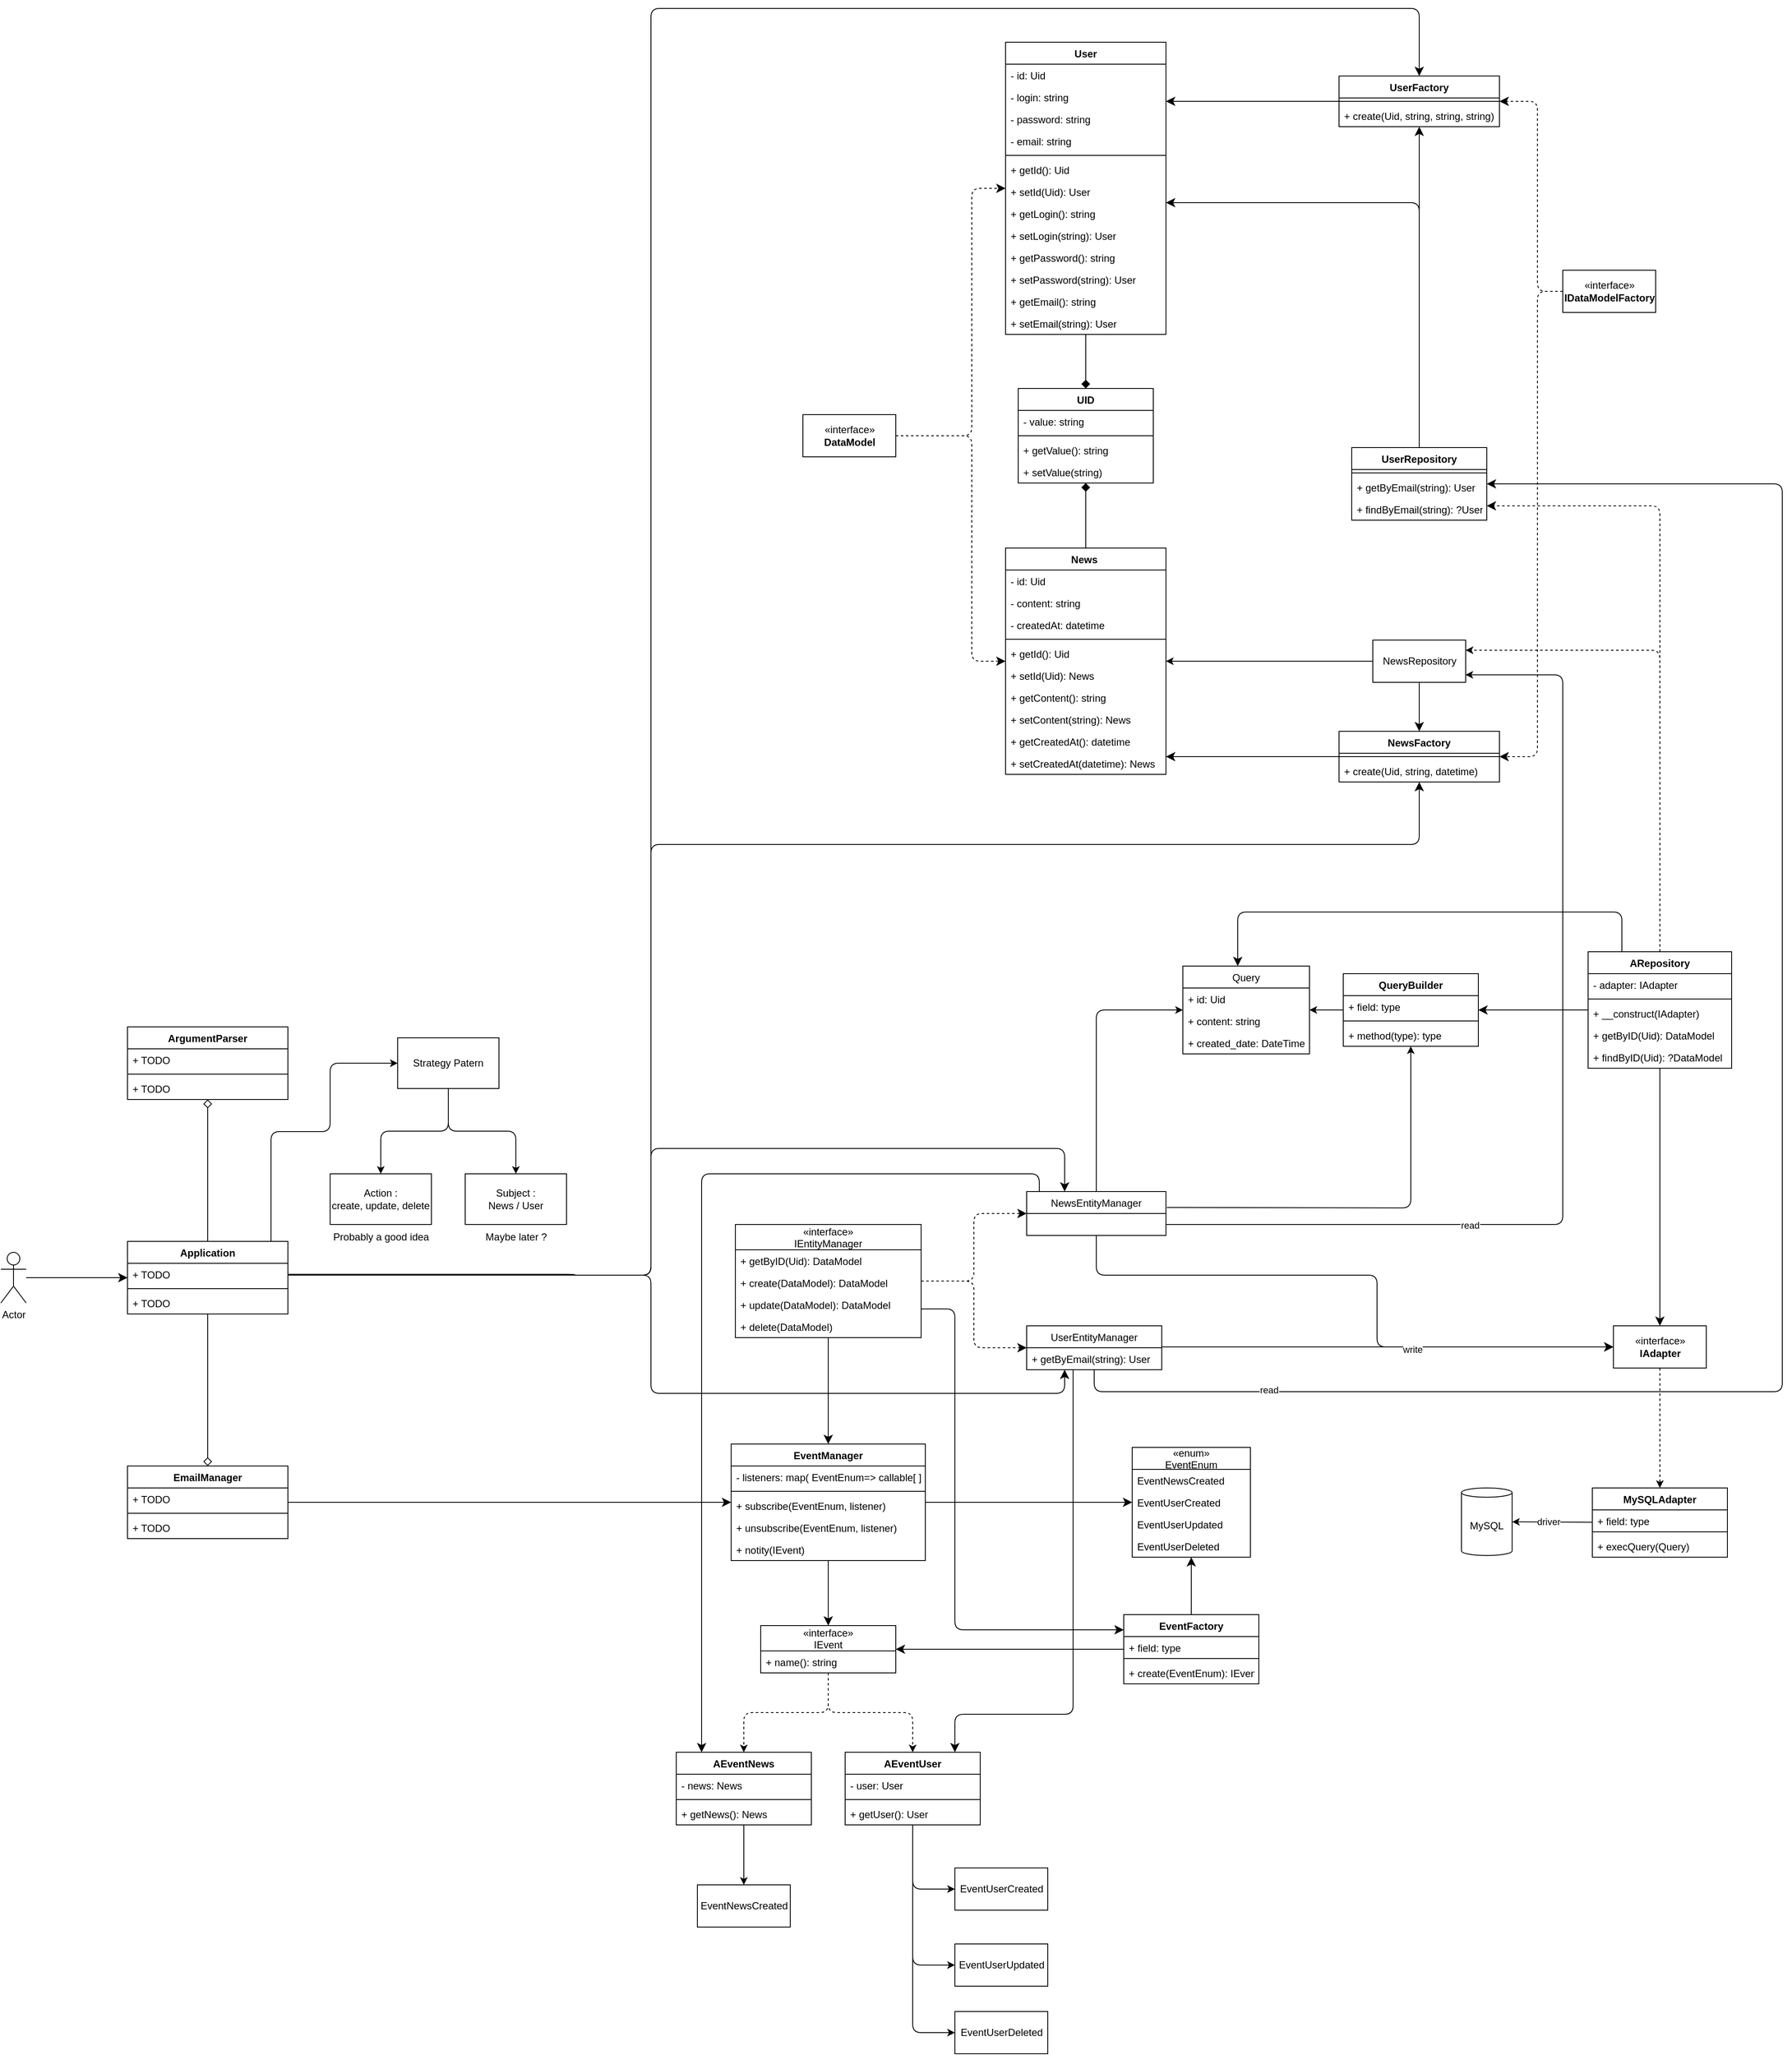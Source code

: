 <mxfile>
    <diagram id="TDc8d8LJ3EV92U0FBZtl" name="Page-1">
        <mxGraphModel dx="3254" dy="2053" grid="1" gridSize="10" guides="1" tooltips="1" connect="1" arrows="1" fold="1" page="1" pageScale="1" pageWidth="850" pageHeight="1100" math="0" shadow="0">
            <root>
                <mxCell id="0"/>
                <mxCell id="1" parent="0"/>
                <mxCell id="4" style="edgeStyle=orthogonalEdgeStyle;html=1;entryX=0.998;entryY=0.822;entryDx=0;entryDy=0;entryPerimeter=0;" parent="1" source="6" target="161" edge="1">
                    <mxGeometry relative="1" as="geometry">
                        <mxPoint x="228.35" y="874.768" as="sourcePoint"/>
                        <mxPoint x="702.5" y="629" as="targetPoint"/>
                        <Array as="points">
                            <mxPoint x="700" y="860"/>
                            <mxPoint x="700" y="209"/>
                        </Array>
                    </mxGeometry>
                </mxCell>
                <mxCell id="5" value="read" style="edgeLabel;html=1;align=center;verticalAlign=middle;resizable=0;points=[];" parent="4" vertex="1" connectable="0">
                    <mxGeometry x="-0.198" y="-1" relative="1" as="geometry">
                        <mxPoint x="-111" y="26" as="offset"/>
                    </mxGeometry>
                </mxCell>
                <mxCell id="174" style="edgeStyle=orthogonalEdgeStyle;html=1;endArrow=classic;endFill=1;endSize=8;" parent="1" source="6" target="14" edge="1">
                    <mxGeometry relative="1" as="geometry">
                        <Array as="points">
                            <mxPoint x="148" y="920"/>
                            <mxPoint x="480" y="920"/>
                            <mxPoint x="480" y="1005"/>
                        </Array>
                    </mxGeometry>
                </mxCell>
                <mxCell id="226" style="edgeStyle=orthogonalEdgeStyle;html=1;endArrow=classic;endFill=1;endSize=8;" parent="1" source="6" target="104" edge="1">
                    <mxGeometry relative="1" as="geometry">
                        <Array as="points">
                            <mxPoint x="80" y="800"/>
                            <mxPoint x="-320" y="800"/>
                            <mxPoint x="-320" y="1528"/>
                        </Array>
                    </mxGeometry>
                </mxCell>
                <mxCell id="6" value="NewsEntityManager" style="swimlane;fontStyle=0;childLayout=stackLayout;horizontal=1;startSize=26;fillColor=none;horizontalStack=0;resizeParent=1;resizeParentMax=0;resizeLast=0;collapsible=1;marginBottom=0;" parent="1" vertex="1">
                    <mxGeometry x="65" y="821" width="165" height="52" as="geometry"/>
                </mxCell>
                <mxCell id="11" style="edgeStyle=none;html=1;" parent="1" source="24" target="20" edge="1">
                    <mxGeometry relative="1" as="geometry">
                        <mxPoint x="810" y="1063" as="sourcePoint"/>
                    </mxGeometry>
                </mxCell>
                <mxCell id="12" value="driver" style="edgeLabel;html=1;align=center;verticalAlign=middle;resizable=0;points=[];" parent="11" vertex="1" connectable="0">
                    <mxGeometry x="0.272" relative="1" as="geometry">
                        <mxPoint x="8" y="-1" as="offset"/>
                    </mxGeometry>
                </mxCell>
                <mxCell id="13" style="edgeStyle=none;html=1;dashed=1;" parent="1" source="14" target="24" edge="1">
                    <mxGeometry relative="1" as="geometry">
                        <mxPoint x="825" y="839" as="targetPoint"/>
                    </mxGeometry>
                </mxCell>
                <mxCell id="14" value="«interface»&lt;br&gt;&lt;b&gt;IAdapter&lt;/b&gt;" style="html=1;" parent="1" vertex="1">
                    <mxGeometry x="760" y="980" width="110" height="50" as="geometry"/>
                </mxCell>
                <mxCell id="15" value="UID" style="swimlane;fontStyle=1;align=center;verticalAlign=top;childLayout=stackLayout;horizontal=1;startSize=26;horizontalStack=0;resizeParent=1;resizeParentMax=0;resizeLast=0;collapsible=1;marginBottom=0;" parent="1" vertex="1">
                    <mxGeometry x="55" y="-130" width="160" height="112" as="geometry"/>
                </mxCell>
                <mxCell id="16" value="- value: string" style="text;strokeColor=none;fillColor=none;align=left;verticalAlign=top;spacingLeft=4;spacingRight=4;overflow=hidden;rotatable=0;points=[[0,0.5],[1,0.5]];portConstraint=eastwest;" parent="15" vertex="1">
                    <mxGeometry y="26" width="160" height="26" as="geometry"/>
                </mxCell>
                <mxCell id="17" value="" style="line;strokeWidth=1;fillColor=none;align=left;verticalAlign=middle;spacingTop=-1;spacingLeft=3;spacingRight=3;rotatable=0;labelPosition=right;points=[];portConstraint=eastwest;strokeColor=inherit;" parent="15" vertex="1">
                    <mxGeometry y="52" width="160" height="8" as="geometry"/>
                </mxCell>
                <mxCell id="18" value="+ getValue(): string" style="text;strokeColor=none;fillColor=none;align=left;verticalAlign=top;spacingLeft=4;spacingRight=4;overflow=hidden;rotatable=0;points=[[0,0.5],[1,0.5]];portConstraint=eastwest;" parent="15" vertex="1">
                    <mxGeometry y="60" width="160" height="26" as="geometry"/>
                </mxCell>
                <mxCell id="19" value="+ setValue(string)" style="text;strokeColor=none;fillColor=none;align=left;verticalAlign=top;spacingLeft=4;spacingRight=4;overflow=hidden;rotatable=0;points=[[0,0.5],[1,0.5]];portConstraint=eastwest;" parent="15" vertex="1">
                    <mxGeometry y="86" width="160" height="26" as="geometry"/>
                </mxCell>
                <mxCell id="20" value="MySQL" style="shape=cylinder3;whiteSpace=wrap;html=1;boundedLbl=1;backgroundOutline=1;size=5.51;" parent="1" vertex="1">
                    <mxGeometry x="580" y="1172" width="60" height="80" as="geometry"/>
                </mxCell>
                <mxCell id="21" style="edgeStyle=orthogonalEdgeStyle;html=1;exitX=1.006;exitY=-0.275;exitDx=0;exitDy=0;exitPerimeter=0;" parent="1" target="33" edge="1">
                    <mxGeometry relative="1" as="geometry">
                        <mxPoint x="230.99" y="839.85" as="sourcePoint"/>
                    </mxGeometry>
                </mxCell>
                <mxCell id="22" style="edgeStyle=orthogonalEdgeStyle;html=1;" parent="1" source="6" target="28" edge="1">
                    <mxGeometry relative="1" as="geometry">
                        <Array as="points">
                            <mxPoint x="148" y="606"/>
                        </Array>
                    </mxGeometry>
                </mxCell>
                <mxCell id="24" value="MySQLAdapter" style="swimlane;fontStyle=1;align=center;verticalAlign=top;childLayout=stackLayout;horizontal=1;startSize=26;horizontalStack=0;resizeParent=1;resizeParentMax=0;resizeLast=0;collapsible=1;marginBottom=0;" parent="1" vertex="1">
                    <mxGeometry x="735" y="1172" width="160" height="82" as="geometry"/>
                </mxCell>
                <mxCell id="25" value="+ field: type" style="text;strokeColor=none;fillColor=none;align=left;verticalAlign=top;spacingLeft=4;spacingRight=4;overflow=hidden;rotatable=0;points=[[0,0.5],[1,0.5]];portConstraint=eastwest;" parent="24" vertex="1">
                    <mxGeometry y="26" width="160" height="22" as="geometry"/>
                </mxCell>
                <mxCell id="26" value="" style="line;strokeWidth=1;fillColor=none;align=left;verticalAlign=middle;spacingTop=-1;spacingLeft=3;spacingRight=3;rotatable=0;labelPosition=right;points=[];portConstraint=eastwest;strokeColor=inherit;" parent="24" vertex="1">
                    <mxGeometry y="48" width="160" height="8" as="geometry"/>
                </mxCell>
                <mxCell id="27" value="+ execQuery(Query)" style="text;strokeColor=none;fillColor=none;align=left;verticalAlign=top;spacingLeft=4;spacingRight=4;overflow=hidden;rotatable=0;points=[[0,0.5],[1,0.5]];portConstraint=eastwest;" parent="24" vertex="1">
                    <mxGeometry y="56" width="160" height="26" as="geometry"/>
                </mxCell>
                <mxCell id="28" value="Query" style="swimlane;fontStyle=0;childLayout=stackLayout;horizontal=1;startSize=26;fillColor=none;horizontalStack=0;resizeParent=1;resizeParentMax=0;resizeLast=0;collapsible=1;marginBottom=0;" parent="1" vertex="1">
                    <mxGeometry x="250" y="554" width="150" height="104" as="geometry"/>
                </mxCell>
                <mxCell id="29" value="+ id: Uid" style="text;strokeColor=none;fillColor=none;align=left;verticalAlign=top;spacingLeft=4;spacingRight=4;overflow=hidden;rotatable=0;points=[[0,0.5],[1,0.5]];portConstraint=eastwest;" parent="28" vertex="1">
                    <mxGeometry y="26" width="150" height="26" as="geometry"/>
                </mxCell>
                <mxCell id="30" value="+ content: string" style="text;strokeColor=none;fillColor=none;align=left;verticalAlign=top;spacingLeft=4;spacingRight=4;overflow=hidden;rotatable=0;points=[[0,0.5],[1,0.5]];portConstraint=eastwest;" parent="28" vertex="1">
                    <mxGeometry y="52" width="150" height="26" as="geometry"/>
                </mxCell>
                <mxCell id="31" value="+ created_date: DateTime" style="text;strokeColor=none;fillColor=none;align=left;verticalAlign=top;spacingLeft=4;spacingRight=4;overflow=hidden;rotatable=0;points=[[0,0.5],[1,0.5]];portConstraint=eastwest;" parent="28" vertex="1">
                    <mxGeometry y="78" width="150" height="26" as="geometry"/>
                </mxCell>
                <mxCell id="32" style="edgeStyle=none;html=1;" parent="1" source="33" target="28" edge="1">
                    <mxGeometry relative="1" as="geometry">
                        <mxPoint x="670" y="1111.542" as="targetPoint"/>
                    </mxGeometry>
                </mxCell>
                <mxCell id="33" value="QueryBuilder" style="swimlane;fontStyle=1;align=center;verticalAlign=top;childLayout=stackLayout;horizontal=1;startSize=26;horizontalStack=0;resizeParent=1;resizeParentMax=0;resizeLast=0;collapsible=1;marginBottom=0;" parent="1" vertex="1">
                    <mxGeometry x="440" y="563" width="160" height="86" as="geometry"/>
                </mxCell>
                <mxCell id="34" value="+ field: type" style="text;strokeColor=none;fillColor=none;align=left;verticalAlign=top;spacingLeft=4;spacingRight=4;overflow=hidden;rotatable=0;points=[[0,0.5],[1,0.5]];portConstraint=eastwest;" parent="33" vertex="1">
                    <mxGeometry y="26" width="160" height="26" as="geometry"/>
                </mxCell>
                <mxCell id="35" value="" style="line;strokeWidth=1;fillColor=none;align=left;verticalAlign=middle;spacingTop=-1;spacingLeft=3;spacingRight=3;rotatable=0;labelPosition=right;points=[];portConstraint=eastwest;strokeColor=inherit;" parent="33" vertex="1">
                    <mxGeometry y="52" width="160" height="8" as="geometry"/>
                </mxCell>
                <mxCell id="36" value="+ method(type): type" style="text;strokeColor=none;fillColor=none;align=left;verticalAlign=top;spacingLeft=4;spacingRight=4;overflow=hidden;rotatable=0;points=[[0,0.5],[1,0.5]];portConstraint=eastwest;" parent="33" vertex="1">
                    <mxGeometry y="60" width="160" height="26" as="geometry"/>
                </mxCell>
                <mxCell id="146" style="edgeStyle=orthogonalEdgeStyle;html=1;endArrow=diamond;endFill=1;endSize=8;" parent="1" source="46" target="15" edge="1">
                    <mxGeometry relative="1" as="geometry"/>
                </mxCell>
                <mxCell id="46" value="News " style="swimlane;fontStyle=1;align=center;verticalAlign=top;childLayout=stackLayout;horizontal=1;startSize=26;horizontalStack=0;resizeParent=1;resizeParentMax=0;resizeLast=0;collapsible=1;marginBottom=0;" parent="1" vertex="1">
                    <mxGeometry x="40" y="59" width="190" height="268" as="geometry"/>
                </mxCell>
                <mxCell id="47" value="- id: Uid" style="text;strokeColor=none;fillColor=none;align=left;verticalAlign=top;spacingLeft=4;spacingRight=4;overflow=hidden;rotatable=0;points=[[0,0.5],[1,0.5]];portConstraint=eastwest;" parent="46" vertex="1">
                    <mxGeometry y="26" width="190" height="26" as="geometry"/>
                </mxCell>
                <mxCell id="48" value="- content: string" style="text;strokeColor=none;fillColor=none;align=left;verticalAlign=top;spacingLeft=4;spacingRight=4;overflow=hidden;rotatable=0;points=[[0,0.5],[1,0.5]];portConstraint=eastwest;" parent="46" vertex="1">
                    <mxGeometry y="52" width="190" height="26" as="geometry"/>
                </mxCell>
                <mxCell id="49" value="- createdAt: datetime" style="text;strokeColor=none;fillColor=none;align=left;verticalAlign=top;spacingLeft=4;spacingRight=4;overflow=hidden;rotatable=0;points=[[0,0.5],[1,0.5]];portConstraint=eastwest;" parent="46" vertex="1">
                    <mxGeometry y="78" width="190" height="26" as="geometry"/>
                </mxCell>
                <mxCell id="50" value="" style="line;strokeWidth=1;fillColor=none;align=left;verticalAlign=middle;spacingTop=-1;spacingLeft=3;spacingRight=3;rotatable=0;labelPosition=right;points=[];portConstraint=eastwest;strokeColor=inherit;" parent="46" vertex="1">
                    <mxGeometry y="104" width="190" height="8" as="geometry"/>
                </mxCell>
                <mxCell id="51" value="+ getId(): Uid" style="text;strokeColor=none;fillColor=none;align=left;verticalAlign=top;spacingLeft=4;spacingRight=4;overflow=hidden;rotatable=0;points=[[0,0.5],[1,0.5]];portConstraint=eastwest;" parent="46" vertex="1">
                    <mxGeometry y="112" width="190" height="26" as="geometry"/>
                </mxCell>
                <mxCell id="52" value="+ setId(Uid): News" style="text;strokeColor=none;fillColor=none;align=left;verticalAlign=top;spacingLeft=4;spacingRight=4;overflow=hidden;rotatable=0;points=[[0,0.5],[1,0.5]];portConstraint=eastwest;" parent="46" vertex="1">
                    <mxGeometry y="138" width="190" height="26" as="geometry"/>
                </mxCell>
                <mxCell id="53" value="+ getContent(): string" style="text;strokeColor=none;fillColor=none;align=left;verticalAlign=top;spacingLeft=4;spacingRight=4;overflow=hidden;rotatable=0;points=[[0,0.5],[1,0.5]];portConstraint=eastwest;" parent="46" vertex="1">
                    <mxGeometry y="164" width="190" height="26" as="geometry"/>
                </mxCell>
                <mxCell id="54" value="+ setContent(string): News" style="text;strokeColor=none;fillColor=none;align=left;verticalAlign=top;spacingLeft=4;spacingRight=4;overflow=hidden;rotatable=0;points=[[0,0.5],[1,0.5]];portConstraint=eastwest;" parent="46" vertex="1">
                    <mxGeometry y="190" width="190" height="26" as="geometry"/>
                </mxCell>
                <mxCell id="55" value="+ getCreatedAt(): datetime" style="text;strokeColor=none;fillColor=none;align=left;verticalAlign=top;spacingLeft=4;spacingRight=4;overflow=hidden;rotatable=0;points=[[0,0.5],[1,0.5]];portConstraint=eastwest;" parent="46" vertex="1">
                    <mxGeometry y="216" width="190" height="26" as="geometry"/>
                </mxCell>
                <mxCell id="56" value="+ setCreatedAt(datetime): News" style="text;strokeColor=none;fillColor=none;align=left;verticalAlign=top;spacingLeft=4;spacingRight=4;overflow=hidden;rotatable=0;points=[[0,0.5],[1,0.5]];portConstraint=eastwest;" parent="46" vertex="1">
                    <mxGeometry y="242" width="190" height="26" as="geometry"/>
                </mxCell>
                <mxCell id="57" style="edgeStyle=orthogonalEdgeStyle;html=1;" parent="1" source="161" target="46" edge="1">
                    <mxGeometry relative="1" as="geometry">
                        <mxPoint x="450" y="180.029" as="sourcePoint"/>
                    </mxGeometry>
                </mxCell>
                <mxCell id="58" style="edgeStyle=orthogonalEdgeStyle;html=1;dashed=1;" parent="1" source="140" target="161" edge="1">
                    <mxGeometry relative="1" as="geometry">
                        <mxPoint x="610" y="210" as="targetPoint"/>
                        <Array as="points">
                            <mxPoint x="815" y="180"/>
                        </Array>
                        <mxPoint x="730" y="500" as="sourcePoint"/>
                    </mxGeometry>
                </mxCell>
                <mxCell id="202" style="edgeStyle=orthogonalEdgeStyle;html=1;endArrow=classic;endFill=1;endSize=8;" parent="1" source="61" target="46" edge="1">
                    <mxGeometry relative="1" as="geometry">
                        <Array as="points">
                            <mxPoint x="280" y="306"/>
                            <mxPoint x="280" y="306"/>
                        </Array>
                    </mxGeometry>
                </mxCell>
                <mxCell id="61" value="NewsFactory" style="swimlane;fontStyle=1;align=center;verticalAlign=top;childLayout=stackLayout;horizontal=1;startSize=26;horizontalStack=0;resizeParent=1;resizeParentMax=0;resizeLast=0;collapsible=1;marginBottom=0;" parent="1" vertex="1">
                    <mxGeometry x="435" y="276" width="190" height="60" as="geometry"/>
                </mxCell>
                <mxCell id="62" value="" style="line;strokeWidth=1;fillColor=none;align=left;verticalAlign=middle;spacingTop=-1;spacingLeft=3;spacingRight=3;rotatable=0;labelPosition=right;points=[];portConstraint=eastwest;strokeColor=inherit;" parent="61" vertex="1">
                    <mxGeometry y="26" width="190" height="8" as="geometry"/>
                </mxCell>
                <mxCell id="63" value="+ create(Uid, string, datetime)" style="text;strokeColor=none;fillColor=none;align=left;verticalAlign=top;spacingLeft=4;spacingRight=4;overflow=hidden;rotatable=0;points=[[0,0.5],[1,0.5]];portConstraint=eastwest;" parent="61" vertex="1">
                    <mxGeometry y="34" width="190" height="26" as="geometry"/>
                </mxCell>
                <mxCell id="112" style="edgeStyle=orthogonalEdgeStyle;html=1;dashed=1;" parent="1" source="96" target="104" edge="1">
                    <mxGeometry relative="1" as="geometry"/>
                </mxCell>
                <mxCell id="113" style="edgeStyle=orthogonalEdgeStyle;html=1;dashed=1;" parent="1" source="96" target="108" edge="1">
                    <mxGeometry relative="1" as="geometry"/>
                </mxCell>
                <mxCell id="96" value="«interface»&#10;IEvent" style="swimlane;fontStyle=0;childLayout=stackLayout;horizontal=1;startSize=30;fillColor=none;horizontalStack=0;resizeParent=1;resizeParentMax=0;resizeLast=0;collapsible=1;marginBottom=0;" parent="1" vertex="1">
                    <mxGeometry x="-250" y="1335" width="160" height="56" as="geometry"/>
                </mxCell>
                <mxCell id="97" value="+ name(): string" style="text;strokeColor=none;fillColor=none;align=left;verticalAlign=top;spacingLeft=4;spacingRight=4;overflow=hidden;rotatable=0;points=[[0,0.5],[1,0.5]];portConstraint=eastwest;" parent="96" vertex="1">
                    <mxGeometry y="30" width="160" height="26" as="geometry"/>
                </mxCell>
                <mxCell id="119" style="edgeStyle=orthogonalEdgeStyle;html=1;" parent="1" source="104" target="118" edge="1">
                    <mxGeometry relative="1" as="geometry"/>
                </mxCell>
                <mxCell id="104" value="AEventNews" style="swimlane;fontStyle=1;align=center;verticalAlign=top;childLayout=stackLayout;horizontal=1;startSize=26;horizontalStack=0;resizeParent=1;resizeParentMax=0;resizeLast=0;collapsible=1;marginBottom=0;" parent="1" vertex="1">
                    <mxGeometry x="-350" y="1485" width="160" height="86" as="geometry"/>
                </mxCell>
                <mxCell id="105" value="- news: News" style="text;strokeColor=none;fillColor=none;align=left;verticalAlign=top;spacingLeft=4;spacingRight=4;overflow=hidden;rotatable=0;points=[[0,0.5],[1,0.5]];portConstraint=eastwest;" parent="104" vertex="1">
                    <mxGeometry y="26" width="160" height="26" as="geometry"/>
                </mxCell>
                <mxCell id="106" value="" style="line;strokeWidth=1;fillColor=none;align=left;verticalAlign=middle;spacingTop=-1;spacingLeft=3;spacingRight=3;rotatable=0;labelPosition=right;points=[];portConstraint=eastwest;strokeColor=inherit;" parent="104" vertex="1">
                    <mxGeometry y="52" width="160" height="8" as="geometry"/>
                </mxCell>
                <mxCell id="107" value="+ getNews(): News" style="text;strokeColor=none;fillColor=none;align=left;verticalAlign=top;spacingLeft=4;spacingRight=4;overflow=hidden;rotatable=0;points=[[0,0.5],[1,0.5]];portConstraint=eastwest;" parent="104" vertex="1">
                    <mxGeometry y="60" width="160" height="26" as="geometry"/>
                </mxCell>
                <mxCell id="121" style="edgeStyle=orthogonalEdgeStyle;html=1;entryX=0;entryY=0.5;entryDx=0;entryDy=0;" parent="1" source="108" target="120" edge="1">
                    <mxGeometry relative="1" as="geometry"/>
                </mxCell>
                <mxCell id="124" style="edgeStyle=orthogonalEdgeStyle;html=1;entryX=0;entryY=0.5;entryDx=0;entryDy=0;" parent="1" source="108" target="122" edge="1">
                    <mxGeometry relative="1" as="geometry"/>
                </mxCell>
                <mxCell id="125" style="edgeStyle=orthogonalEdgeStyle;html=1;entryX=0;entryY=0.5;entryDx=0;entryDy=0;" parent="1" source="108" target="123" edge="1">
                    <mxGeometry relative="1" as="geometry"/>
                </mxCell>
                <mxCell id="108" value="AEventUser" style="swimlane;fontStyle=1;align=center;verticalAlign=top;childLayout=stackLayout;horizontal=1;startSize=26;horizontalStack=0;resizeParent=1;resizeParentMax=0;resizeLast=0;collapsible=1;marginBottom=0;" parent="1" vertex="1">
                    <mxGeometry x="-150" y="1485" width="160" height="86" as="geometry"/>
                </mxCell>
                <mxCell id="109" value="- user: User" style="text;strokeColor=none;fillColor=none;align=left;verticalAlign=top;spacingLeft=4;spacingRight=4;overflow=hidden;rotatable=0;points=[[0,0.5],[1,0.5]];portConstraint=eastwest;" parent="108" vertex="1">
                    <mxGeometry y="26" width="160" height="26" as="geometry"/>
                </mxCell>
                <mxCell id="110" value="" style="line;strokeWidth=1;fillColor=none;align=left;verticalAlign=middle;spacingTop=-1;spacingLeft=3;spacingRight=3;rotatable=0;labelPosition=right;points=[];portConstraint=eastwest;strokeColor=inherit;" parent="108" vertex="1">
                    <mxGeometry y="52" width="160" height="8" as="geometry"/>
                </mxCell>
                <mxCell id="111" value="+ getUser(): User" style="text;strokeColor=none;fillColor=none;align=left;verticalAlign=top;spacingLeft=4;spacingRight=4;overflow=hidden;rotatable=0;points=[[0,0.5],[1,0.5]];portConstraint=eastwest;" parent="108" vertex="1">
                    <mxGeometry y="60" width="160" height="26" as="geometry"/>
                </mxCell>
                <mxCell id="118" value="EventNewsCreated" style="html=1;" parent="1" vertex="1">
                    <mxGeometry x="-325" y="1642" width="110" height="50" as="geometry"/>
                </mxCell>
                <mxCell id="120" value="EventUserCreated" style="html=1;" parent="1" vertex="1">
                    <mxGeometry x="-20" y="1622" width="110" height="50" as="geometry"/>
                </mxCell>
                <mxCell id="122" value="EventUserUpdated" style="html=1;" parent="1" vertex="1">
                    <mxGeometry x="-20" y="1712" width="110" height="50" as="geometry"/>
                </mxCell>
                <mxCell id="123" value="EventUserDeleted" style="html=1;" parent="1" vertex="1">
                    <mxGeometry x="-20" y="1792" width="110" height="50" as="geometry"/>
                </mxCell>
                <mxCell id="145" style="edgeStyle=orthogonalEdgeStyle;html=1;endArrow=diamond;endFill=1;endSize=8;" parent="1" source="126" target="15" edge="1">
                    <mxGeometry relative="1" as="geometry"/>
                </mxCell>
                <mxCell id="126" value="User" style="swimlane;fontStyle=1;align=center;verticalAlign=top;childLayout=stackLayout;horizontal=1;startSize=26;horizontalStack=0;resizeParent=1;resizeParentMax=0;resizeLast=0;collapsible=1;marginBottom=0;" parent="1" vertex="1">
                    <mxGeometry x="40" y="-540" width="190" height="346" as="geometry"/>
                </mxCell>
                <mxCell id="127" value="- id: Uid" style="text;strokeColor=none;fillColor=none;align=left;verticalAlign=top;spacingLeft=4;spacingRight=4;overflow=hidden;rotatable=0;points=[[0,0.5],[1,0.5]];portConstraint=eastwest;" parent="126" vertex="1">
                    <mxGeometry y="26" width="190" height="26" as="geometry"/>
                </mxCell>
                <mxCell id="128" value="- login: string" style="text;strokeColor=none;fillColor=none;align=left;verticalAlign=top;spacingLeft=4;spacingRight=4;overflow=hidden;rotatable=0;points=[[0,0.5],[1,0.5]];portConstraint=eastwest;" parent="126" vertex="1">
                    <mxGeometry y="52" width="190" height="26" as="geometry"/>
                </mxCell>
                <mxCell id="129" value="- password: string" style="text;strokeColor=none;fillColor=none;align=left;verticalAlign=top;spacingLeft=4;spacingRight=4;overflow=hidden;rotatable=0;points=[[0,0.5],[1,0.5]];portConstraint=eastwest;" parent="126" vertex="1">
                    <mxGeometry y="78" width="190" height="26" as="geometry"/>
                </mxCell>
                <mxCell id="137" value="- email: string" style="text;strokeColor=none;fillColor=none;align=left;verticalAlign=top;spacingLeft=4;spacingRight=4;overflow=hidden;rotatable=0;points=[[0,0.5],[1,0.5]];portConstraint=eastwest;" parent="126" vertex="1">
                    <mxGeometry y="104" width="190" height="26" as="geometry"/>
                </mxCell>
                <mxCell id="130" value="" style="line;strokeWidth=1;fillColor=none;align=left;verticalAlign=middle;spacingTop=-1;spacingLeft=3;spacingRight=3;rotatable=0;labelPosition=right;points=[];portConstraint=eastwest;strokeColor=inherit;" parent="126" vertex="1">
                    <mxGeometry y="130" width="190" height="8" as="geometry"/>
                </mxCell>
                <mxCell id="131" value="+ getId(): Uid" style="text;strokeColor=none;fillColor=none;align=left;verticalAlign=top;spacingLeft=4;spacingRight=4;overflow=hidden;rotatable=0;points=[[0,0.5],[1,0.5]];portConstraint=eastwest;" parent="126" vertex="1">
                    <mxGeometry y="138" width="190" height="26" as="geometry"/>
                </mxCell>
                <mxCell id="132" value="+ setId(Uid): User" style="text;strokeColor=none;fillColor=none;align=left;verticalAlign=top;spacingLeft=4;spacingRight=4;overflow=hidden;rotatable=0;points=[[0,0.5],[1,0.5]];portConstraint=eastwest;" parent="126" vertex="1">
                    <mxGeometry y="164" width="190" height="26" as="geometry"/>
                </mxCell>
                <mxCell id="133" value="+ getLogin(): string" style="text;strokeColor=none;fillColor=none;align=left;verticalAlign=top;spacingLeft=4;spacingRight=4;overflow=hidden;rotatable=0;points=[[0,0.5],[1,0.5]];portConstraint=eastwest;" parent="126" vertex="1">
                    <mxGeometry y="190" width="190" height="26" as="geometry"/>
                </mxCell>
                <mxCell id="134" value="+ setLogin(string): User" style="text;strokeColor=none;fillColor=none;align=left;verticalAlign=top;spacingLeft=4;spacingRight=4;overflow=hidden;rotatable=0;points=[[0,0.5],[1,0.5]];portConstraint=eastwest;" parent="126" vertex="1">
                    <mxGeometry y="216" width="190" height="26" as="geometry"/>
                </mxCell>
                <mxCell id="135" value="+ getPassword(): string" style="text;strokeColor=none;fillColor=none;align=left;verticalAlign=top;spacingLeft=4;spacingRight=4;overflow=hidden;rotatable=0;points=[[0,0.5],[1,0.5]];portConstraint=eastwest;" parent="126" vertex="1">
                    <mxGeometry y="242" width="190" height="26" as="geometry"/>
                </mxCell>
                <mxCell id="136" value="+ setPassword(string): User" style="text;strokeColor=none;fillColor=none;align=left;verticalAlign=top;spacingLeft=4;spacingRight=4;overflow=hidden;rotatable=0;points=[[0,0.5],[1,0.5]];portConstraint=eastwest;" parent="126" vertex="1">
                    <mxGeometry y="268" width="190" height="26" as="geometry"/>
                </mxCell>
                <mxCell id="138" value="+ getEmail(): string" style="text;strokeColor=none;fillColor=none;align=left;verticalAlign=top;spacingLeft=4;spacingRight=4;overflow=hidden;rotatable=0;points=[[0,0.5],[1,0.5]];portConstraint=eastwest;" parent="126" vertex="1">
                    <mxGeometry y="294" width="190" height="26" as="geometry"/>
                </mxCell>
                <mxCell id="139" value="+ setEmail(string): User" style="text;strokeColor=none;fillColor=none;align=left;verticalAlign=top;spacingLeft=4;spacingRight=4;overflow=hidden;rotatable=0;points=[[0,0.5],[1,0.5]];portConstraint=eastwest;" parent="126" vertex="1">
                    <mxGeometry y="320" width="190" height="26" as="geometry"/>
                </mxCell>
                <mxCell id="153" style="edgeStyle=orthogonalEdgeStyle;html=1;endArrow=classic;endFill=1;endSize=8;dashed=1;" parent="1" source="140" target="147" edge="1">
                    <mxGeometry relative="1" as="geometry">
                        <Array as="points">
                            <mxPoint x="815" y="9"/>
                        </Array>
                    </mxGeometry>
                </mxCell>
                <mxCell id="177" style="edgeStyle=orthogonalEdgeStyle;html=1;endArrow=classic;endFill=1;endSize=8;" parent="1" source="140" target="14" edge="1">
                    <mxGeometry relative="1" as="geometry"/>
                </mxCell>
                <mxCell id="178" style="edgeStyle=orthogonalEdgeStyle;html=1;endArrow=classic;endFill=1;endSize=8;" parent="1" source="140" target="33" edge="1">
                    <mxGeometry relative="1" as="geometry"/>
                </mxCell>
                <mxCell id="179" style="edgeStyle=orthogonalEdgeStyle;html=1;endArrow=classic;endFill=1;endSize=8;" parent="1" source="140" target="28" edge="1">
                    <mxGeometry relative="1" as="geometry">
                        <Array as="points">
                            <mxPoint x="770" y="490"/>
                            <mxPoint x="315" y="490"/>
                        </Array>
                    </mxGeometry>
                </mxCell>
                <mxCell id="140" value="ARepository" style="swimlane;fontStyle=1;align=center;verticalAlign=top;childLayout=stackLayout;horizontal=1;startSize=26;horizontalStack=0;resizeParent=1;resizeParentMax=0;resizeLast=0;collapsible=1;marginBottom=0;" parent="1" vertex="1">
                    <mxGeometry x="730" y="537" width="170" height="138" as="geometry"/>
                </mxCell>
                <mxCell id="141" value="- adapter: IAdapter" style="text;strokeColor=none;fillColor=none;align=left;verticalAlign=top;spacingLeft=4;spacingRight=4;overflow=hidden;rotatable=0;points=[[0,0.5],[1,0.5]];portConstraint=eastwest;" parent="140" vertex="1">
                    <mxGeometry y="26" width="170" height="26" as="geometry"/>
                </mxCell>
                <mxCell id="142" value="" style="line;strokeWidth=1;fillColor=none;align=left;verticalAlign=middle;spacingTop=-1;spacingLeft=3;spacingRight=3;rotatable=0;labelPosition=right;points=[];portConstraint=eastwest;strokeColor=inherit;" parent="140" vertex="1">
                    <mxGeometry y="52" width="170" height="8" as="geometry"/>
                </mxCell>
                <mxCell id="144" value="+ __construct(IAdapter)" style="text;strokeColor=none;fillColor=none;align=left;verticalAlign=top;spacingLeft=4;spacingRight=4;overflow=hidden;rotatable=0;points=[[0,0.5],[1,0.5]];portConstraint=eastwest;" parent="140" vertex="1">
                    <mxGeometry y="60" width="170" height="26" as="geometry"/>
                </mxCell>
                <mxCell id="158" value="+ getByID(Uid): DataModel" style="text;strokeColor=none;fillColor=none;align=left;verticalAlign=top;spacingLeft=4;spacingRight=4;overflow=hidden;rotatable=0;points=[[0,0.5],[1,0.5]];portConstraint=eastwest;" parent="140" vertex="1">
                    <mxGeometry y="86" width="170" height="26" as="geometry"/>
                </mxCell>
                <mxCell id="160" value="+ findByID(Uid): ?DataModel" style="text;strokeColor=none;fillColor=none;align=left;verticalAlign=top;spacingLeft=4;spacingRight=4;overflow=hidden;rotatable=0;points=[[0,0.5],[1,0.5]];portConstraint=eastwest;" parent="140" vertex="1">
                    <mxGeometry y="112" width="170" height="26" as="geometry"/>
                </mxCell>
                <mxCell id="154" style="edgeStyle=orthogonalEdgeStyle;html=1;endArrow=classic;endFill=1;endSize=8;" parent="1" source="147" target="126" edge="1">
                    <mxGeometry relative="1" as="geometry">
                        <Array as="points">
                            <mxPoint x="530" y="-350"/>
                        </Array>
                    </mxGeometry>
                </mxCell>
                <mxCell id="199" style="edgeStyle=orthogonalEdgeStyle;html=1;endArrow=classic;endFill=1;endSize=8;" parent="1" source="147" target="196" edge="1">
                    <mxGeometry relative="1" as="geometry"/>
                </mxCell>
                <mxCell id="147" value="UserRepository" style="swimlane;fontStyle=1;align=center;verticalAlign=top;childLayout=stackLayout;horizontal=1;startSize=26;horizontalStack=0;resizeParent=1;resizeParentMax=0;resizeLast=0;collapsible=1;marginBottom=0;" parent="1" vertex="1">
                    <mxGeometry x="450" y="-60" width="160" height="86" as="geometry"/>
                </mxCell>
                <mxCell id="148" value="" style="line;strokeWidth=1;fillColor=none;align=left;verticalAlign=middle;spacingTop=-1;spacingLeft=3;spacingRight=3;rotatable=0;labelPosition=right;points=[];portConstraint=eastwest;strokeColor=inherit;" parent="147" vertex="1">
                    <mxGeometry y="26" width="160" height="8" as="geometry"/>
                </mxCell>
                <mxCell id="151" value="+ getByEmail(string): User" style="text;strokeColor=none;fillColor=none;align=left;verticalAlign=top;spacingLeft=4;spacingRight=4;overflow=hidden;rotatable=0;points=[[0,0.5],[1,0.5]];portConstraint=eastwest;" parent="147" vertex="1">
                    <mxGeometry y="34" width="160" height="26" as="geometry"/>
                </mxCell>
                <mxCell id="152" value="+ findByEmail(string): ?User" style="text;strokeColor=none;fillColor=none;align=left;verticalAlign=top;spacingLeft=4;spacingRight=4;overflow=hidden;rotatable=0;points=[[0,0.5],[1,0.5]];portConstraint=eastwest;" parent="147" vertex="1">
                    <mxGeometry y="60" width="160" height="26" as="geometry"/>
                </mxCell>
                <mxCell id="156" style="edgeStyle=orthogonalEdgeStyle;html=1;endArrow=classic;endFill=1;endSize=8;dashed=1;" parent="1" source="155" target="126" edge="1">
                    <mxGeometry relative="1" as="geometry">
                        <Array as="points">
                            <mxPoint y="-74"/>
                            <mxPoint y="-367"/>
                        </Array>
                    </mxGeometry>
                </mxCell>
                <mxCell id="157" style="edgeStyle=orthogonalEdgeStyle;html=1;endArrow=classic;endFill=1;endSize=8;dashed=1;" parent="1" source="155" target="46" edge="1">
                    <mxGeometry relative="1" as="geometry">
                        <Array as="points">
                            <mxPoint y="-74"/>
                            <mxPoint y="193"/>
                        </Array>
                    </mxGeometry>
                </mxCell>
                <mxCell id="155" value="«interface»&lt;br&gt;&lt;b&gt;DataModel&lt;/b&gt;" style="html=1;" parent="1" vertex="1">
                    <mxGeometry x="-200" y="-99" width="110" height="50" as="geometry"/>
                </mxCell>
                <mxCell id="201" style="edgeStyle=orthogonalEdgeStyle;html=1;endArrow=classic;endFill=1;endSize=8;" parent="1" source="161" target="61" edge="1">
                    <mxGeometry relative="1" as="geometry"/>
                </mxCell>
                <mxCell id="161" value="NewsRepository" style="html=1;" parent="1" vertex="1">
                    <mxGeometry x="475" y="168" width="110" height="50" as="geometry"/>
                </mxCell>
                <mxCell id="171" style="edgeStyle=orthogonalEdgeStyle;html=1;endArrow=classic;endFill=1;endSize=8;" parent="1" source="162" target="147" edge="1">
                    <mxGeometry relative="1" as="geometry">
                        <Array as="points">
                            <mxPoint x="960" y="1058"/>
                            <mxPoint x="960" y="-17"/>
                        </Array>
                    </mxGeometry>
                </mxCell>
                <mxCell id="172" value="read" style="edgeLabel;html=1;align=center;verticalAlign=middle;resizable=0;points=[];" parent="171" vertex="1" connectable="0">
                    <mxGeometry x="-0.795" y="2" relative="1" as="geometry">
                        <mxPoint as="offset"/>
                    </mxGeometry>
                </mxCell>
                <mxCell id="173" style="edgeStyle=orthogonalEdgeStyle;html=1;endArrow=classic;endFill=1;endSize=8;" parent="1" source="162" target="14" edge="1">
                    <mxGeometry relative="1" as="geometry">
                        <Array as="points">
                            <mxPoint x="360" y="1005"/>
                            <mxPoint x="360" y="1005"/>
                        </Array>
                    </mxGeometry>
                </mxCell>
                <mxCell id="176" value="write" style="edgeLabel;html=1;align=center;verticalAlign=middle;resizable=0;points=[];" parent="173" vertex="1" connectable="0">
                    <mxGeometry x="0.11" y="-3" relative="1" as="geometry">
                        <mxPoint as="offset"/>
                    </mxGeometry>
                </mxCell>
                <mxCell id="225" style="edgeStyle=orthogonalEdgeStyle;html=1;endArrow=classic;endFill=1;endSize=8;" parent="1" source="162" target="108" edge="1">
                    <mxGeometry relative="1" as="geometry">
                        <Array as="points">
                            <mxPoint x="120" y="1440"/>
                            <mxPoint x="-20" y="1440"/>
                        </Array>
                    </mxGeometry>
                </mxCell>
                <mxCell id="162" value="UserEntityManager" style="swimlane;fontStyle=0;childLayout=stackLayout;horizontal=1;startSize=26;fillColor=none;horizontalStack=0;resizeParent=1;resizeParentMax=0;resizeLast=0;collapsible=1;marginBottom=0;" parent="1" vertex="1">
                    <mxGeometry x="65" y="980" width="160" height="52" as="geometry"/>
                </mxCell>
                <mxCell id="167" value="+ getByEmail(string): User" style="text;strokeColor=none;fillColor=none;align=left;verticalAlign=top;spacingLeft=4;spacingRight=4;overflow=hidden;rotatable=0;points=[[0,0.5],[1,0.5]];portConstraint=eastwest;" parent="162" vertex="1">
                    <mxGeometry y="26" width="160" height="26" as="geometry"/>
                </mxCell>
                <mxCell id="191" style="edgeStyle=orthogonalEdgeStyle;html=1;endArrow=classic;endFill=1;endSize=8;dashed=1;" parent="1" source="186" target="6" edge="1">
                    <mxGeometry relative="1" as="geometry"/>
                </mxCell>
                <mxCell id="192" style="edgeStyle=orthogonalEdgeStyle;html=1;endArrow=classic;endFill=1;endSize=8;dashed=1;" parent="1" source="186" target="162" edge="1">
                    <mxGeometry relative="1" as="geometry"/>
                </mxCell>
                <mxCell id="224" style="edgeStyle=orthogonalEdgeStyle;html=1;endArrow=classic;endFill=1;endSize=8;" parent="1" source="186" target="210" edge="1">
                    <mxGeometry relative="1" as="geometry"/>
                </mxCell>
                <mxCell id="283" style="edgeStyle=orthogonalEdgeStyle;html=1;endArrow=classic;endFill=1;endSize=8;" parent="1" source="186" target="270" edge="1">
                    <mxGeometry relative="1" as="geometry">
                        <Array as="points">
                            <mxPoint x="-20" y="960"/>
                            <mxPoint x="-20" y="1340"/>
                        </Array>
                    </mxGeometry>
                </mxCell>
                <mxCell id="186" value="«interface»&#10;IEntityManager" style="swimlane;fontStyle=0;childLayout=stackLayout;horizontal=1;startSize=30;fillColor=none;horizontalStack=0;resizeParent=1;resizeParentMax=0;resizeLast=0;collapsible=1;marginBottom=0;" parent="1" vertex="1">
                    <mxGeometry x="-280" y="860" width="220" height="134" as="geometry"/>
                </mxCell>
                <mxCell id="187" value="+ getByID(Uid): DataModel" style="text;strokeColor=none;fillColor=none;align=left;verticalAlign=top;spacingLeft=4;spacingRight=4;overflow=hidden;rotatable=0;points=[[0,0.5],[1,0.5]];portConstraint=eastwest;" parent="186" vertex="1">
                    <mxGeometry y="30" width="220" height="26" as="geometry"/>
                </mxCell>
                <mxCell id="188" value="+ create(DataModel): DataModel" style="text;strokeColor=none;fillColor=none;align=left;verticalAlign=top;spacingLeft=4;spacingRight=4;overflow=hidden;rotatable=0;points=[[0,0.5],[1,0.5]];portConstraint=eastwest;" parent="186" vertex="1">
                    <mxGeometry y="56" width="220" height="26" as="geometry"/>
                </mxCell>
                <mxCell id="189" value="+ update(DataModel): DataModel" style="text;strokeColor=none;fillColor=none;align=left;verticalAlign=top;spacingLeft=4;spacingRight=4;overflow=hidden;rotatable=0;points=[[0,0.5],[1,0.5]];portConstraint=eastwest;" parent="186" vertex="1">
                    <mxGeometry y="82" width="220" height="26" as="geometry"/>
                </mxCell>
                <mxCell id="190" value="+ delete(DataModel)" style="text;strokeColor=none;fillColor=none;align=left;verticalAlign=top;spacingLeft=4;spacingRight=4;overflow=hidden;rotatable=0;points=[[0,0.5],[1,0.5]];portConstraint=eastwest;" parent="186" vertex="1">
                    <mxGeometry y="108" width="220" height="26" as="geometry"/>
                </mxCell>
                <mxCell id="200" style="edgeStyle=orthogonalEdgeStyle;html=1;endArrow=classic;endFill=1;endSize=8;" parent="1" source="196" target="126" edge="1">
                    <mxGeometry relative="1" as="geometry">
                        <Array as="points">
                            <mxPoint x="280" y="-470"/>
                            <mxPoint x="280" y="-470"/>
                        </Array>
                    </mxGeometry>
                </mxCell>
                <mxCell id="196" value="UserFactory" style="swimlane;fontStyle=1;align=center;verticalAlign=top;childLayout=stackLayout;horizontal=1;startSize=26;horizontalStack=0;resizeParent=1;resizeParentMax=0;resizeLast=0;collapsible=1;marginBottom=0;" parent="1" vertex="1">
                    <mxGeometry x="435" y="-500" width="190" height="60" as="geometry"/>
                </mxCell>
                <mxCell id="197" value="" style="line;strokeWidth=1;fillColor=none;align=left;verticalAlign=middle;spacingTop=-1;spacingLeft=3;spacingRight=3;rotatable=0;labelPosition=right;points=[];portConstraint=eastwest;strokeColor=inherit;" parent="196" vertex="1">
                    <mxGeometry y="26" width="190" height="8" as="geometry"/>
                </mxCell>
                <mxCell id="198" value="+ create(Uid, string, string, string)" style="text;strokeColor=none;fillColor=none;align=left;verticalAlign=top;spacingLeft=4;spacingRight=4;overflow=hidden;rotatable=0;points=[[0,0.5],[1,0.5]];portConstraint=eastwest;" parent="196" vertex="1">
                    <mxGeometry y="34" width="190" height="26" as="geometry"/>
                </mxCell>
                <mxCell id="223" style="edgeStyle=orthogonalEdgeStyle;html=1;endArrow=classic;endFill=1;endSize=8;" parent="1" source="210" target="96" edge="1">
                    <mxGeometry relative="1" as="geometry"/>
                </mxCell>
                <mxCell id="281" style="edgeStyle=orthogonalEdgeStyle;html=1;endArrow=classic;endFill=1;endSize=8;" parent="1" source="210" target="275" edge="1">
                    <mxGeometry relative="1" as="geometry"/>
                </mxCell>
                <mxCell id="210" value="EventManager" style="swimlane;fontStyle=1;align=center;verticalAlign=top;childLayout=stackLayout;horizontal=1;startSize=26;horizontalStack=0;resizeParent=1;resizeParentMax=0;resizeLast=0;collapsible=1;marginBottom=0;" parent="1" vertex="1">
                    <mxGeometry x="-285" y="1120" width="230" height="138" as="geometry"/>
                </mxCell>
                <mxCell id="211" value="- listeners: map( EventEnum=&gt; callable[ ] )" style="text;strokeColor=none;fillColor=none;align=left;verticalAlign=top;spacingLeft=4;spacingRight=4;overflow=hidden;rotatable=0;points=[[0,0.5],[1,0.5]];portConstraint=eastwest;" parent="210" vertex="1">
                    <mxGeometry y="26" width="230" height="26" as="geometry"/>
                </mxCell>
                <mxCell id="212" value="" style="line;strokeWidth=1;fillColor=none;align=left;verticalAlign=middle;spacingTop=-1;spacingLeft=3;spacingRight=3;rotatable=0;labelPosition=right;points=[];portConstraint=eastwest;strokeColor=inherit;" parent="210" vertex="1">
                    <mxGeometry y="52" width="230" height="8" as="geometry"/>
                </mxCell>
                <mxCell id="213" value="+ subscribe(EventEnum, listener)" style="text;strokeColor=none;fillColor=none;align=left;verticalAlign=top;spacingLeft=4;spacingRight=4;overflow=hidden;rotatable=0;points=[[0,0.5],[1,0.5]];portConstraint=eastwest;" parent="210" vertex="1">
                    <mxGeometry y="60" width="230" height="26" as="geometry"/>
                </mxCell>
                <mxCell id="216" value="+ unsubscribe(EventEnum, listener)" style="text;strokeColor=none;fillColor=none;align=left;verticalAlign=top;spacingLeft=4;spacingRight=4;overflow=hidden;rotatable=0;points=[[0,0.5],[1,0.5]];portConstraint=eastwest;" parent="210" vertex="1">
                    <mxGeometry y="86" width="230" height="26" as="geometry"/>
                </mxCell>
                <mxCell id="222" value="+ notity(IEvent)" style="text;strokeColor=none;fillColor=none;align=left;verticalAlign=top;spacingLeft=4;spacingRight=4;overflow=hidden;rotatable=0;points=[[0,0.5],[1,0.5]];portConstraint=eastwest;" parent="210" vertex="1">
                    <mxGeometry y="112" width="230" height="26" as="geometry"/>
                </mxCell>
                <mxCell id="245" style="edgeStyle=orthogonalEdgeStyle;html=1;endArrow=classic;endFill=1;endSize=8;" parent="1" source="232" target="210" edge="1">
                    <mxGeometry relative="1" as="geometry"/>
                </mxCell>
                <mxCell id="232" value="EmailManager" style="swimlane;fontStyle=1;align=center;verticalAlign=top;childLayout=stackLayout;horizontal=1;startSize=26;horizontalStack=0;resizeParent=1;resizeParentMax=0;resizeLast=0;collapsible=1;marginBottom=0;" parent="1" vertex="1">
                    <mxGeometry x="-1000" y="1146" width="190" height="86" as="geometry"/>
                </mxCell>
                <mxCell id="235" value="+ TODO" style="text;strokeColor=none;fillColor=none;align=left;verticalAlign=top;spacingLeft=4;spacingRight=4;overflow=hidden;rotatable=0;points=[[0,0.5],[1,0.5]];portConstraint=eastwest;" parent="232" vertex="1">
                    <mxGeometry y="26" width="190" height="26" as="geometry"/>
                </mxCell>
                <mxCell id="236" value="" style="line;strokeWidth=1;fillColor=none;align=left;verticalAlign=middle;spacingTop=-1;spacingLeft=3;spacingRight=3;rotatable=0;labelPosition=right;points=[];portConstraint=eastwest;strokeColor=inherit;" parent="232" vertex="1">
                    <mxGeometry y="52" width="190" height="8" as="geometry"/>
                </mxCell>
                <mxCell id="242" value="+ TODO" style="text;strokeColor=none;fillColor=none;align=left;verticalAlign=top;spacingLeft=4;spacingRight=4;overflow=hidden;rotatable=0;points=[[0,0.5],[1,0.5]];portConstraint=eastwest;" parent="232" vertex="1">
                    <mxGeometry y="60" width="190" height="26" as="geometry"/>
                </mxCell>
                <mxCell id="254" style="edgeStyle=orthogonalEdgeStyle;html=1;endArrow=diamond;endFill=0;endSize=8;" parent="1" source="246" target="250" edge="1">
                    <mxGeometry relative="1" as="geometry"/>
                </mxCell>
                <mxCell id="255" style="edgeStyle=orthogonalEdgeStyle;html=1;endArrow=classic;endFill=1;endSize=8;" parent="1" source="246" target="6" edge="1">
                    <mxGeometry relative="1" as="geometry">
                        <Array as="points">
                            <mxPoint x="-380" y="920"/>
                            <mxPoint x="-380" y="770"/>
                            <mxPoint x="110" y="770"/>
                        </Array>
                    </mxGeometry>
                </mxCell>
                <mxCell id="256" style="edgeStyle=orthogonalEdgeStyle;html=1;endArrow=diamond;endFill=0;endSize=8;" parent="1" source="246" target="232" edge="1">
                    <mxGeometry relative="1" as="geometry"/>
                </mxCell>
                <mxCell id="266" style="edgeStyle=orthogonalEdgeStyle;html=1;endArrow=classic;endFill=1;endSize=8;exitX=1;exitY=0.5;exitDx=0;exitDy=0;" parent="1" source="247" target="61" edge="1">
                    <mxGeometry relative="1" as="geometry">
                        <Array as="points">
                            <mxPoint x="-470" y="920"/>
                            <mxPoint x="-380" y="920"/>
                            <mxPoint x="-380" y="410"/>
                            <mxPoint x="530" y="410"/>
                        </Array>
                    </mxGeometry>
                </mxCell>
                <mxCell id="267" style="edgeStyle=orthogonalEdgeStyle;html=1;endArrow=classic;endFill=1;endSize=8;" parent="1" source="246" target="196" edge="1">
                    <mxGeometry relative="1" as="geometry">
                        <Array as="points">
                            <mxPoint x="-380" y="920"/>
                            <mxPoint x="-380" y="-580"/>
                            <mxPoint x="530" y="-580"/>
                        </Array>
                    </mxGeometry>
                </mxCell>
                <mxCell id="292" style="edgeStyle=orthogonalEdgeStyle;html=1;endArrow=classic;endFill=1;" edge="1" parent="1" source="246" target="285">
                    <mxGeometry relative="1" as="geometry">
                        <Array as="points">
                            <mxPoint x="-830" y="750"/>
                            <mxPoint x="-760" y="750"/>
                            <mxPoint x="-760" y="669"/>
                        </Array>
                    </mxGeometry>
                </mxCell>
                <mxCell id="246" value="Application" style="swimlane;fontStyle=1;align=center;verticalAlign=top;childLayout=stackLayout;horizontal=1;startSize=26;horizontalStack=0;resizeParent=1;resizeParentMax=0;resizeLast=0;collapsible=1;marginBottom=0;" parent="1" vertex="1">
                    <mxGeometry x="-1000" y="880" width="190" height="86" as="geometry"/>
                </mxCell>
                <mxCell id="247" value="+ TODO" style="text;strokeColor=none;fillColor=none;align=left;verticalAlign=top;spacingLeft=4;spacingRight=4;overflow=hidden;rotatable=0;points=[[0,0.5],[1,0.5]];portConstraint=eastwest;" parent="246" vertex="1">
                    <mxGeometry y="26" width="190" height="26" as="geometry"/>
                </mxCell>
                <mxCell id="248" value="" style="line;strokeWidth=1;fillColor=none;align=left;verticalAlign=middle;spacingTop=-1;spacingLeft=3;spacingRight=3;rotatable=0;labelPosition=right;points=[];portConstraint=eastwest;strokeColor=inherit;" parent="246" vertex="1">
                    <mxGeometry y="52" width="190" height="8" as="geometry"/>
                </mxCell>
                <mxCell id="249" value="+ TODO" style="text;strokeColor=none;fillColor=none;align=left;verticalAlign=top;spacingLeft=4;spacingRight=4;overflow=hidden;rotatable=0;points=[[0,0.5],[1,0.5]];portConstraint=eastwest;" parent="246" vertex="1">
                    <mxGeometry y="60" width="190" height="26" as="geometry"/>
                </mxCell>
                <mxCell id="250" value="ArgumentParser" style="swimlane;fontStyle=1;align=center;verticalAlign=top;childLayout=stackLayout;horizontal=1;startSize=26;horizontalStack=0;resizeParent=1;resizeParentMax=0;resizeLast=0;collapsible=1;marginBottom=0;" parent="1" vertex="1">
                    <mxGeometry x="-1000" y="626" width="190" height="86" as="geometry"/>
                </mxCell>
                <mxCell id="251" value="+ TODO" style="text;strokeColor=none;fillColor=none;align=left;verticalAlign=top;spacingLeft=4;spacingRight=4;overflow=hidden;rotatable=0;points=[[0,0.5],[1,0.5]];portConstraint=eastwest;" parent="250" vertex="1">
                    <mxGeometry y="26" width="190" height="26" as="geometry"/>
                </mxCell>
                <mxCell id="252" value="" style="line;strokeWidth=1;fillColor=none;align=left;verticalAlign=middle;spacingTop=-1;spacingLeft=3;spacingRight=3;rotatable=0;labelPosition=right;points=[];portConstraint=eastwest;strokeColor=inherit;" parent="250" vertex="1">
                    <mxGeometry y="52" width="190" height="8" as="geometry"/>
                </mxCell>
                <mxCell id="253" value="+ TODO" style="text;strokeColor=none;fillColor=none;align=left;verticalAlign=top;spacingLeft=4;spacingRight=4;overflow=hidden;rotatable=0;points=[[0,0.5],[1,0.5]];portConstraint=eastwest;" parent="250" vertex="1">
                    <mxGeometry y="60" width="190" height="26" as="geometry"/>
                </mxCell>
                <mxCell id="260" style="edgeStyle=orthogonalEdgeStyle;html=1;endArrow=classic;endFill=1;endSize=8;dashed=1;" parent="1" source="259" target="196" edge="1">
                    <mxGeometry relative="1" as="geometry">
                        <Array as="points">
                            <mxPoint x="670" y="-245"/>
                            <mxPoint x="670" y="-470"/>
                        </Array>
                    </mxGeometry>
                </mxCell>
                <mxCell id="261" style="edgeStyle=orthogonalEdgeStyle;html=1;endArrow=classic;endFill=1;endSize=8;dashed=1;" parent="1" source="259" target="61" edge="1">
                    <mxGeometry relative="1" as="geometry">
                        <Array as="points">
                            <mxPoint x="670" y="-245"/>
                            <mxPoint x="670" y="306"/>
                        </Array>
                    </mxGeometry>
                </mxCell>
                <mxCell id="259" value="«interface»&lt;br&gt;&lt;b&gt;IDataModelFactory&lt;/b&gt;" style="html=1;" parent="1" vertex="1">
                    <mxGeometry x="700" y="-270" width="110" height="50" as="geometry"/>
                </mxCell>
                <mxCell id="263" style="edgeStyle=orthogonalEdgeStyle;html=1;endArrow=classic;endFill=1;endSize=8;" parent="1" source="262" target="246" edge="1">
                    <mxGeometry relative="1" as="geometry"/>
                </mxCell>
                <mxCell id="262" value="Actor" style="shape=umlActor;verticalLabelPosition=bottom;verticalAlign=top;html=1;" parent="1" vertex="1">
                    <mxGeometry x="-1150" y="893" width="30" height="60" as="geometry"/>
                </mxCell>
                <mxCell id="268" style="edgeStyle=orthogonalEdgeStyle;html=1;endArrow=classic;endFill=1;endSize=8;" parent="1" source="247" target="162" edge="1">
                    <mxGeometry relative="1" as="geometry">
                        <Array as="points">
                            <mxPoint x="-380" y="920"/>
                            <mxPoint x="-380" y="1060"/>
                            <mxPoint x="110" y="1060"/>
                        </Array>
                    </mxGeometry>
                </mxCell>
                <mxCell id="274" style="edgeStyle=orthogonalEdgeStyle;html=1;endArrow=classic;endFill=1;endSize=8;" parent="1" source="270" target="96" edge="1">
                    <mxGeometry relative="1" as="geometry"/>
                </mxCell>
                <mxCell id="282" style="edgeStyle=orthogonalEdgeStyle;html=1;endArrow=classic;endFill=1;endSize=8;" parent="1" source="270" target="275" edge="1">
                    <mxGeometry relative="1" as="geometry"/>
                </mxCell>
                <mxCell id="270" value="EventFactory" style="swimlane;fontStyle=1;align=center;verticalAlign=top;childLayout=stackLayout;horizontal=1;startSize=26;horizontalStack=0;resizeParent=1;resizeParentMax=0;resizeLast=0;collapsible=1;marginBottom=0;" parent="1" vertex="1">
                    <mxGeometry x="180" y="1322" width="160" height="82" as="geometry"/>
                </mxCell>
                <mxCell id="271" value="+ field: type" style="text;strokeColor=none;fillColor=none;align=left;verticalAlign=top;spacingLeft=4;spacingRight=4;overflow=hidden;rotatable=0;points=[[0,0.5],[1,0.5]];portConstraint=eastwest;" parent="270" vertex="1">
                    <mxGeometry y="26" width="160" height="22" as="geometry"/>
                </mxCell>
                <mxCell id="272" value="" style="line;strokeWidth=1;fillColor=none;align=left;verticalAlign=middle;spacingTop=-1;spacingLeft=3;spacingRight=3;rotatable=0;labelPosition=right;points=[];portConstraint=eastwest;strokeColor=inherit;" parent="270" vertex="1">
                    <mxGeometry y="48" width="160" height="8" as="geometry"/>
                </mxCell>
                <mxCell id="273" value="+ create(EventEnum): IEvent" style="text;strokeColor=none;fillColor=none;align=left;verticalAlign=top;spacingLeft=4;spacingRight=4;overflow=hidden;rotatable=0;points=[[0,0.5],[1,0.5]];portConstraint=eastwest;" parent="270" vertex="1">
                    <mxGeometry y="56" width="160" height="26" as="geometry"/>
                </mxCell>
                <mxCell id="275" value="«enum»&#10;EventEnum" style="swimlane;fontStyle=0;childLayout=stackLayout;horizontal=1;startSize=26;fillColor=none;horizontalStack=0;resizeParent=1;resizeParentMax=0;resizeLast=0;collapsible=1;marginBottom=0;" parent="1" vertex="1">
                    <mxGeometry x="190" y="1124" width="140" height="130" as="geometry"/>
                </mxCell>
                <mxCell id="276" value="EventNewsCreated" style="text;strokeColor=none;fillColor=none;align=left;verticalAlign=top;spacingLeft=4;spacingRight=4;overflow=hidden;rotatable=0;points=[[0,0.5],[1,0.5]];portConstraint=eastwest;" parent="275" vertex="1">
                    <mxGeometry y="26" width="140" height="26" as="geometry"/>
                </mxCell>
                <mxCell id="277" value="EventUserCreated" style="text;strokeColor=none;fillColor=none;align=left;verticalAlign=top;spacingLeft=4;spacingRight=4;overflow=hidden;rotatable=0;points=[[0,0.5],[1,0.5]];portConstraint=eastwest;" parent="275" vertex="1">
                    <mxGeometry y="52" width="140" height="26" as="geometry"/>
                </mxCell>
                <mxCell id="279" value="EventUserUpdated" style="text;strokeColor=none;fillColor=none;align=left;verticalAlign=top;spacingLeft=4;spacingRight=4;overflow=hidden;rotatable=0;points=[[0,0.5],[1,0.5]];portConstraint=eastwest;" parent="275" vertex="1">
                    <mxGeometry y="78" width="140" height="26" as="geometry"/>
                </mxCell>
                <mxCell id="280" value="EventUserDeleted" style="text;strokeColor=none;fillColor=none;align=left;verticalAlign=top;spacingLeft=4;spacingRight=4;overflow=hidden;rotatable=0;points=[[0,0.5],[1,0.5]];portConstraint=eastwest;" parent="275" vertex="1">
                    <mxGeometry y="104" width="140" height="26" as="geometry"/>
                </mxCell>
                <mxCell id="288" style="edgeStyle=orthogonalEdgeStyle;html=1;endArrow=classic;endFill=1;" edge="1" parent="1" source="285" target="287">
                    <mxGeometry relative="1" as="geometry"/>
                </mxCell>
                <mxCell id="289" style="edgeStyle=orthogonalEdgeStyle;html=1;endArrow=classic;endFill=1;" edge="1" parent="1" source="285" target="286">
                    <mxGeometry relative="1" as="geometry"/>
                </mxCell>
                <mxCell id="285" value="Strategy Patern" style="rounded=0;whiteSpace=wrap;html=1;" vertex="1" parent="1">
                    <mxGeometry x="-680" y="639" width="120" height="60" as="geometry"/>
                </mxCell>
                <mxCell id="286" value="Subject :&lt;br&gt;News / User" style="rounded=0;whiteSpace=wrap;html=1;" vertex="1" parent="1">
                    <mxGeometry x="-600" y="800" width="120" height="60" as="geometry"/>
                </mxCell>
                <mxCell id="287" value="Action :&lt;br&gt;create, update, delete" style="rounded=0;whiteSpace=wrap;html=1;" vertex="1" parent="1">
                    <mxGeometry x="-760" y="800" width="120" height="60" as="geometry"/>
                </mxCell>
                <mxCell id="290" value="Maybe later ?" style="text;html=1;align=center;verticalAlign=middle;resizable=0;points=[];autosize=1;strokeColor=none;fillColor=none;" vertex="1" parent="1">
                    <mxGeometry x="-590" y="860" width="100" height="30" as="geometry"/>
                </mxCell>
                <mxCell id="291" value="Probably a good idea" style="text;html=1;align=center;verticalAlign=middle;resizable=0;points=[];autosize=1;strokeColor=none;fillColor=none;" vertex="1" parent="1">
                    <mxGeometry x="-770" y="860" width="140" height="30" as="geometry"/>
                </mxCell>
            </root>
        </mxGraphModel>
    </diagram>
</mxfile>